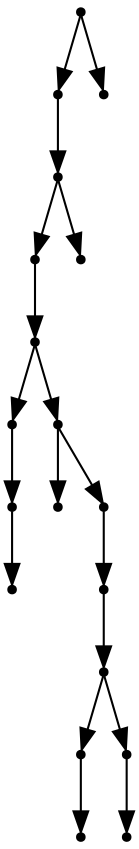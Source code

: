 digraph {
  18 [shape=point];
  16 [shape=point];
  15 [shape=point];
  13 [shape=point];
  12 [shape=point];
  2 [shape=point];
  1 [shape=point];
  0 [shape=point];
  11 [shape=point];
  3 [shape=point];
  10 [shape=point];
  9 [shape=point];
  8 [shape=point];
  5 [shape=point];
  4 [shape=point];
  7 [shape=point];
  6 [shape=point];
  14 [shape=point];
  17 [shape=point];
18 -> 16;
16 -> 15;
15 -> 13;
13 -> 12;
12 -> 2;
2 -> 1;
1 -> 0;
12 -> 11;
11 -> 3;
11 -> 10;
10 -> 9;
9 -> 8;
8 -> 5;
5 -> 4;
8 -> 7;
7 -> 6;
15 -> 14;
18 -> 17;
}
